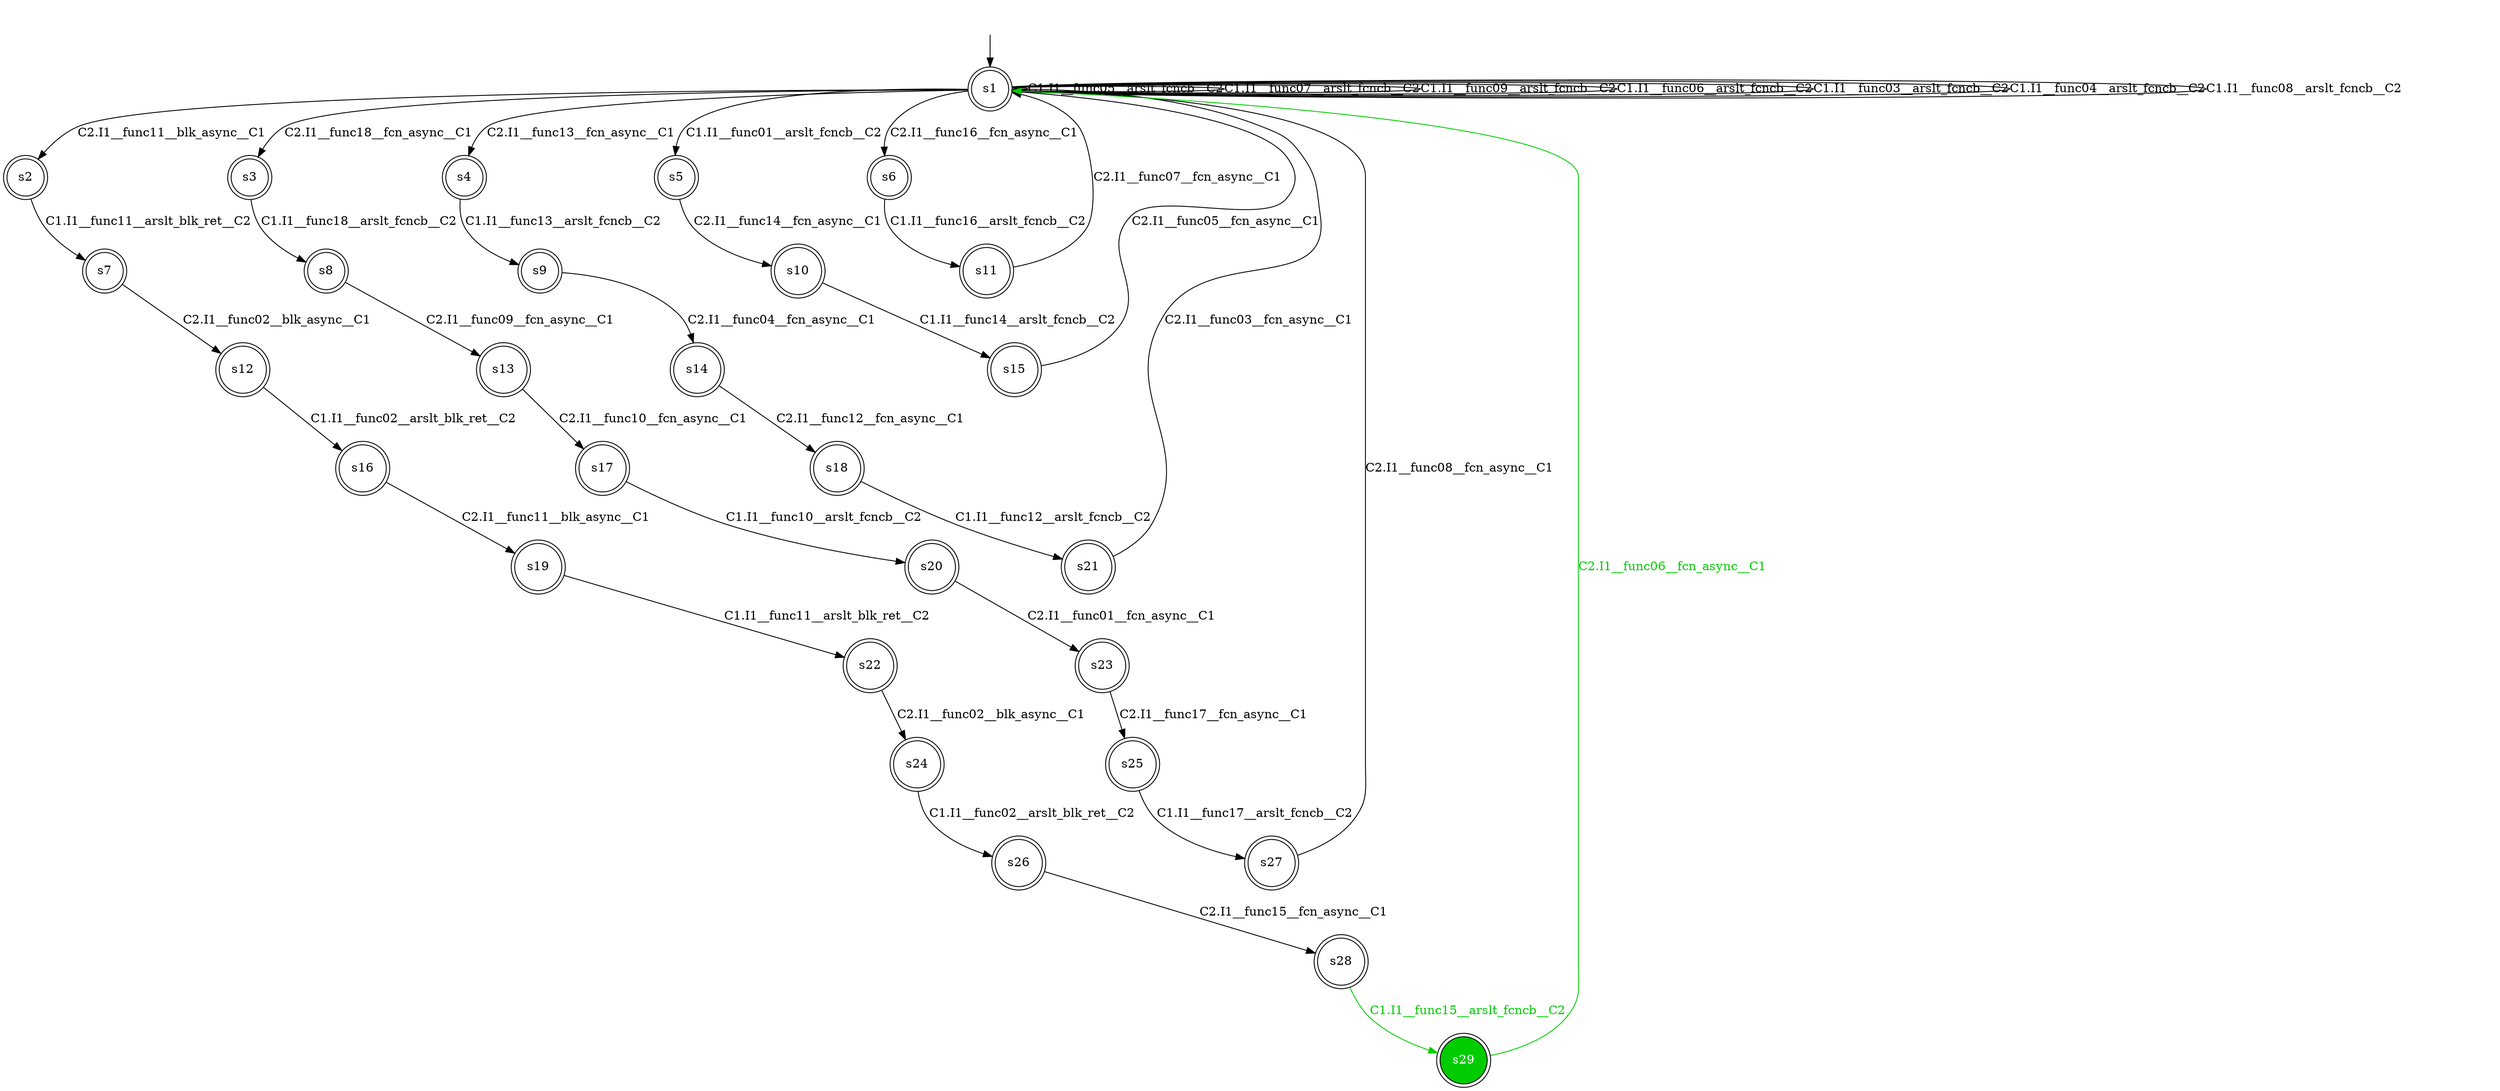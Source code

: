 digraph diffautomaton {
	1 [label=<s1> shape="doublecircle"];
	2 [label=<s2> shape="doublecircle"];
	3 [label=<s3> shape="doublecircle"];
	4 [label=<s4> shape="doublecircle"];
	5 [label=<s5> shape="doublecircle"];
	6 [label=<s6> shape="doublecircle"];
	7 [label=<s7> shape="doublecircle"];
	8 [label=<s8> shape="doublecircle"];
	9 [label=<s9> shape="doublecircle"];
	10 [label=<s10> shape="doublecircle"];
	11 [label=<s11> shape="doublecircle"];
	12 [label=<s12> shape="doublecircle"];
	13 [label=<s13> shape="doublecircle"];
	14 [label=<s14> shape="doublecircle"];
	15 [label=<s15> shape="doublecircle"];
	16 [label=<s16> shape="doublecircle"];
	17 [label=<s17> shape="doublecircle"];
	18 [label=<s18> shape="doublecircle"];
	19 [label=<s19> shape="doublecircle"];
	20 [label=<s20> shape="doublecircle"];
	21 [label=<s21> shape="doublecircle"];
	22 [label=<s22> shape="doublecircle"];
	23 [label=<s23> shape="doublecircle"];
	24 [label=<s24> shape="doublecircle"];
	25 [label=<s25> shape="doublecircle"];
	26 [label=<s26> shape="doublecircle"];
	27 [label=<s27> shape="doublecircle"];
	28 [label=<s28> shape="doublecircle"];
	29 [label=<s29> shape="doublecircle" fillcolor="#00cc00" fontcolor="#ffffff" style="filled"];
	__init1 [label=<> shape="none"];
	__init1 -> 1;
	1 -> 2 [label=<<font color="#000000">C2.I1__func11__blk_async__C1</font>> id="1-0-2"];
	1 -> 3 [label=<<font color="#000000">C2.I1__func18__fcn_async__C1</font>> id="1-1-3"];
	1 -> 4 [label=<<font color="#000000">C2.I1__func13__fcn_async__C1</font>> id="1-2-4"];
	1 -> 1 [label=<<font color="#000000">C1.I1__func05__arslt_fcncb__C2</font>> id="1-3-1"];
	1 -> 1 [label=<<font color="#000000">C1.I1__func07__arslt_fcncb__C2</font>> id="1-4-1"];
	1 -> 1 [label=<<font color="#000000">C1.I1__func09__arslt_fcncb__C2</font>> id="1-5-1"];
	1 -> 1 [label=<<font color="#000000">C1.I1__func06__arslt_fcncb__C2</font>> id="1-6-1"];
	1 -> 1 [label=<<font color="#000000">C1.I1__func03__arslt_fcncb__C2</font>> id="1-7-1"];
	1 -> 1 [label=<<font color="#000000">C1.I1__func04__arslt_fcncb__C2</font>> id="1-8-1"];
	1 -> 5 [label=<<font color="#000000">C1.I1__func01__arslt_fcncb__C2</font>> id="1-9-5"];
	1 -> 1 [label=<<font color="#000000">C1.I1__func08__arslt_fcncb__C2</font>> id="1-10-1"];
	1 -> 6 [label=<<font color="#000000">C2.I1__func16__fcn_async__C1</font>> id="1-11-6"];
	2 -> 7 [label=<<font color="#000000">C1.I1__func11__arslt_blk_ret__C2</font>> id="2-0-7"];
	3 -> 8 [label=<<font color="#000000">C1.I1__func18__arslt_fcncb__C2</font>> id="3-0-8"];
	4 -> 9 [label=<<font color="#000000">C1.I1__func13__arslt_fcncb__C2</font>> id="4-0-9"];
	5 -> 10 [label=<<font color="#000000">C2.I1__func14__fcn_async__C1</font>> id="5-0-10"];
	6 -> 11 [label=<<font color="#000000">C1.I1__func16__arslt_fcncb__C2</font>> id="6-0-11"];
	7 -> 12 [label=<<font color="#000000">C2.I1__func02__blk_async__C1</font>> id="7-0-12"];
	8 -> 13 [label=<<font color="#000000">C2.I1__func09__fcn_async__C1</font>> id="8-0-13"];
	9 -> 14 [label=<<font color="#000000">C2.I1__func04__fcn_async__C1</font>> id="9-0-14"];
	10 -> 15 [label=<<font color="#000000">C1.I1__func14__arslt_fcncb__C2</font>> id="10-0-15"];
	11 -> 1 [label=<<font color="#000000">C2.I1__func07__fcn_async__C1</font>> id="11-0-1"];
	12 -> 16 [label=<<font color="#000000">C1.I1__func02__arslt_blk_ret__C2</font>> id="12-0-16"];
	13 -> 17 [label=<<font color="#000000">C2.I1__func10__fcn_async__C1</font>> id="13-0-17"];
	14 -> 18 [label=<<font color="#000000">C2.I1__func12__fcn_async__C1</font>> id="14-0-18"];
	15 -> 1 [label=<<font color="#000000">C2.I1__func05__fcn_async__C1</font>> id="15-0-1"];
	16 -> 19 [label=<<font color="#000000">C2.I1__func11__blk_async__C1</font>> id="16-0-19"];
	17 -> 20 [label=<<font color="#000000">C1.I1__func10__arslt_fcncb__C2</font>> id="17-0-20"];
	18 -> 21 [label=<<font color="#000000">C1.I1__func12__arslt_fcncb__C2</font>> id="18-0-21"];
	19 -> 22 [label=<<font color="#000000">C1.I1__func11__arslt_blk_ret__C2</font>> id="19-0-22"];
	20 -> 23 [label=<<font color="#000000">C2.I1__func01__fcn_async__C1</font>> id="20-0-23"];
	21 -> 1 [label=<<font color="#000000">C2.I1__func03__fcn_async__C1</font>> id="21-0-1"];
	22 -> 24 [label=<<font color="#000000">C2.I1__func02__blk_async__C1</font>> id="22-0-24"];
	23 -> 25 [label=<<font color="#000000">C2.I1__func17__fcn_async__C1</font>> id="23-0-25"];
	24 -> 26 [label=<<font color="#000000">C1.I1__func02__arslt_blk_ret__C2</font>> id="24-0-26"];
	25 -> 27 [label=<<font color="#000000">C1.I1__func17__arslt_fcncb__C2</font>> id="25-0-27"];
	26 -> 28 [label=<<font color="#000000">C2.I1__func15__fcn_async__C1</font>> id="26-0-28"];
	27 -> 1 [label=<<font color="#000000">C2.I1__func08__fcn_async__C1</font>> id="27-0-1"];
	28 -> 29 [label=<<font color="#00cc00">C1.I1__func15__arslt_fcncb__C2</font>> color="#00cc00" id="28-0-29"];
	29 -> 1 [label=<<font color="#00cc00">C2.I1__func06__fcn_async__C1</font>> color="#00cc00" id="29-0-1"];
}
